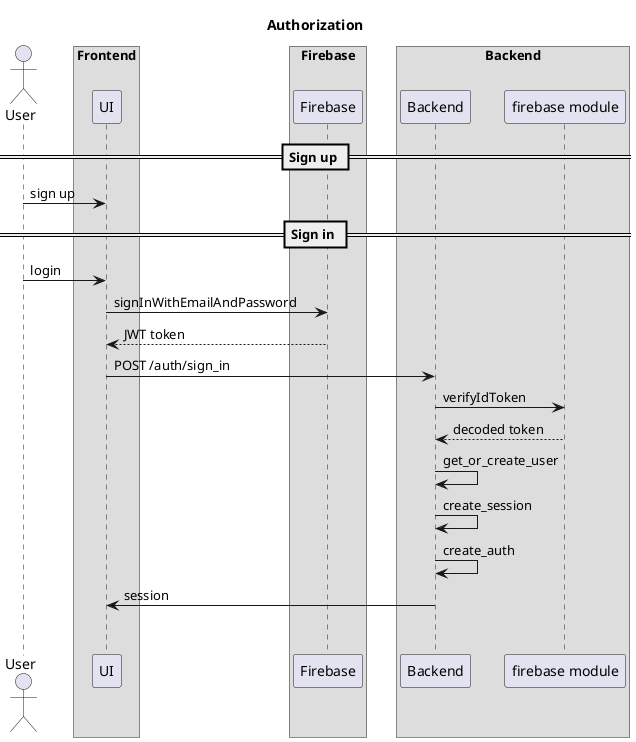 @startuml
    title Authorization

    actor User

    == Sign up ==

        box Frontend
            User -> UI: sign up
        end box

    == Sign in ==




    box Frontend
        User -> UI: login
    end box

    box Firebase
        UI -> Firebase: signInWithEmailAndPassword
        UI <-- Firebase: JWT token
    end box

    box Backend
        UI -> Backend: POST /auth/sign_in
        Backend -> "firebase module": verifyIdToken
        Backend <-- "firebase module": decoded token
        Backend -> Backend: get_or_create_user
        Backend -> Backend: create_session
        Backend -> Backend: create_auth

        Backend -> UI: session
    end box

    Backend -[hidden]-> Firebase: verifyIdToken
@enduml